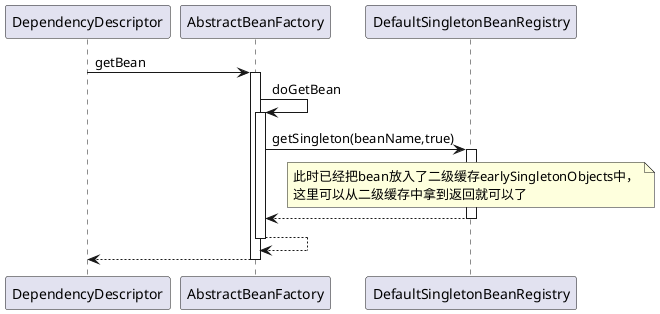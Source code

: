 @startuml
participant DependencyDescriptor as S
participant AbstractBeanFactory as A
participant DefaultSingletonBeanRegistry as B

S -> A ++ : getBean
    A -> A ++ : doGetBean
        A -> B ++ : getSingleton(beanName,true)
            note over B : 此时已经把bean放入了二级缓存earlySingletonObjects中，\n这里可以从二级缓存中拿到返回就可以了
        return
    return
return

@enduml
